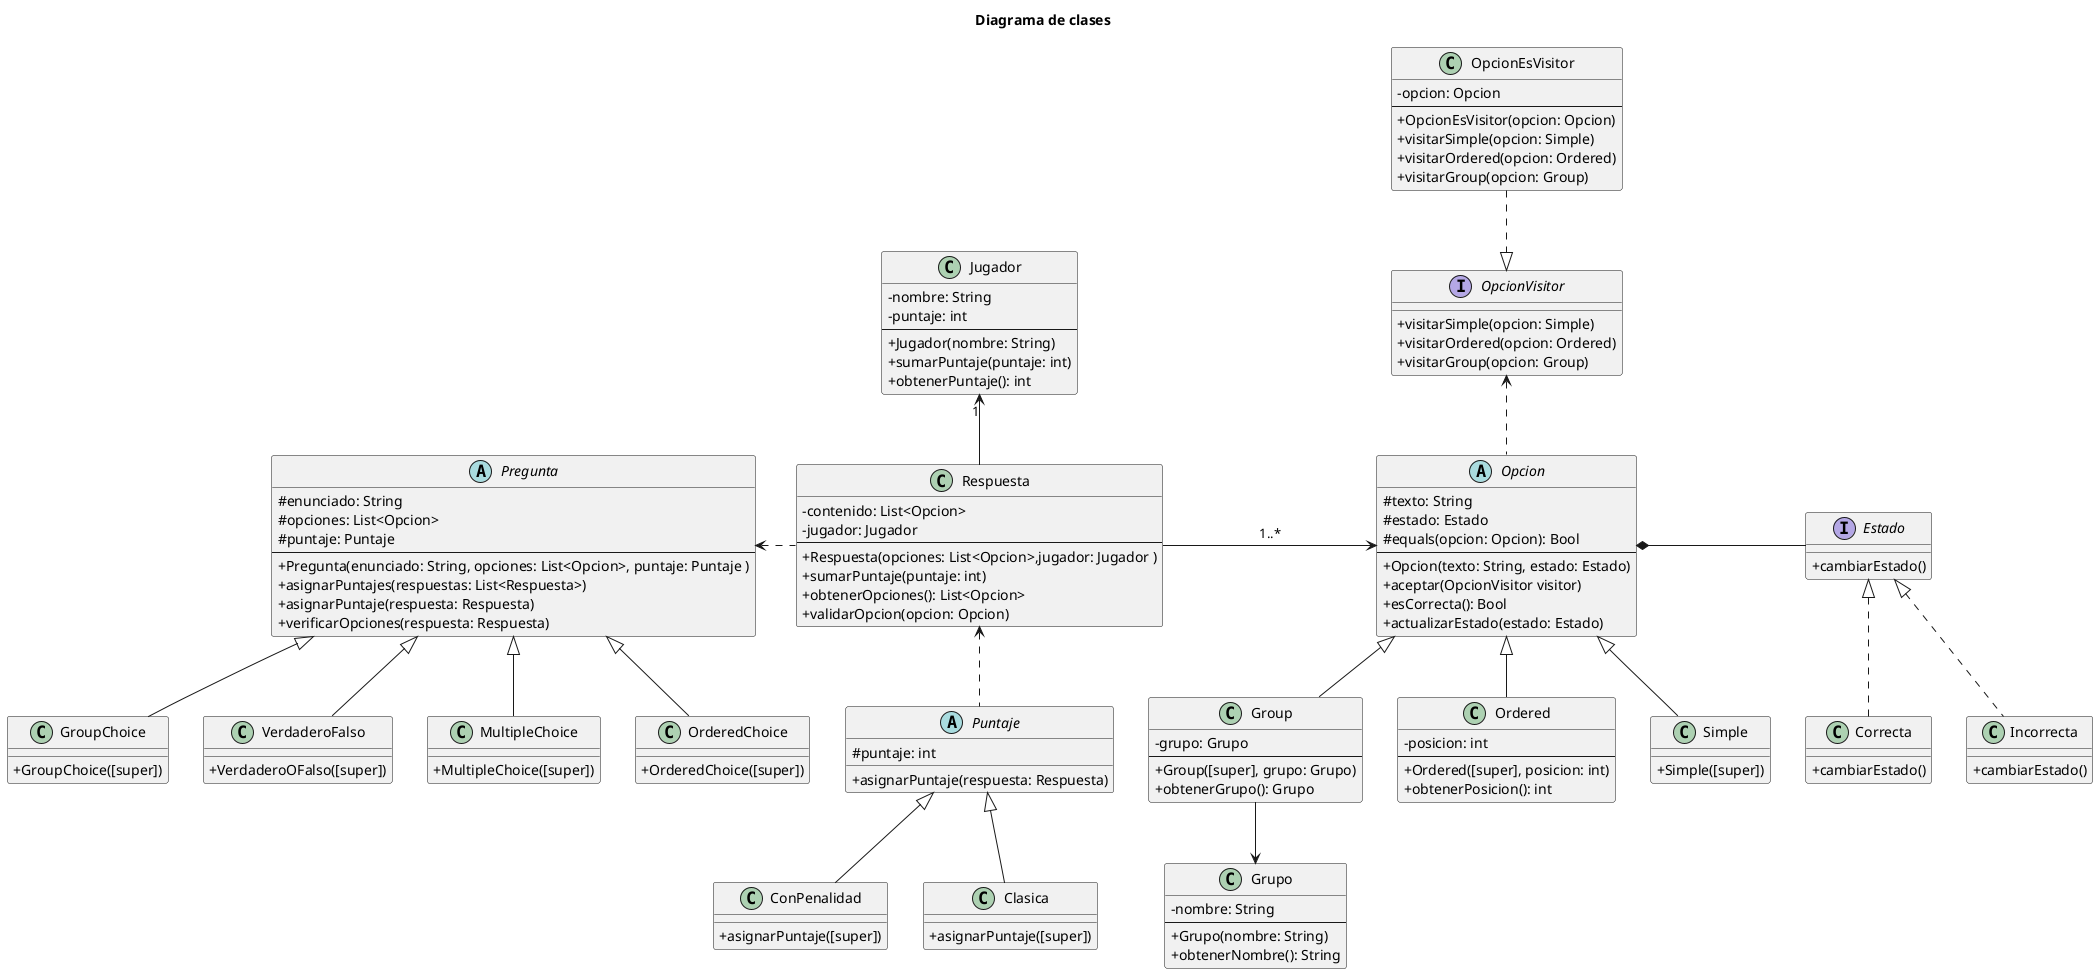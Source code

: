 @startuml diagrama de clases
skinparam classAttributeIconSize 0
title Diagrama de clases

class Jugador{
    - nombre: String
    - puntaje: int
    ---
    + Jugador(nombre: String)
    + sumarPuntaje(puntaje: int)
    + obtenerPuntaje(): int
}

Class Respuesta {
    - contenido: List<Opcion>
    - jugador: Jugador
    ---
    + Respuesta(opciones: List<Opcion>,jugador: Jugador )
    + sumarPuntaje(puntaje: int)
    + obtenerOpciones(): List<Opcion>
    + validarOpcion(opcion: Opcion)
}

 abstract class Puntaje {
     # puntaje: int
     + asignarPuntaje(respuesta: Respuesta)
}

class Clasica extends Puntaje{
     + asignarPuntaje([super])
}

class ConPenalidad extends Puntaje{
     + asignarPuntaje([super])
}

abstract class Pregunta {
    # enunciado: String
    # opciones: List<Opcion>
    # puntaje: Puntaje
    ---
    + Pregunta(enunciado: String, opciones: List<Opcion>, puntaje: Puntaje )
    + asignarPuntajes(respuestas: List<Respuesta>)
    + asignarPuntaje(respuesta: Respuesta)
    + verificarOpciones(respuesta: Respuesta)
}

class VerdaderoFalso extends Pregunta {
    +VerdaderoOFalso([super])
}

class MultipleChoice extends Pregunta {
    +MultipleChoice([super])
}

class OrderedChoice extends Pregunta {
    +OrderedChoice([super])
}

class GroupChoice extends Pregunta {
    +GroupChoice([super])
}

abstract class Opcion {
    #texto: String
    #estado: Estado
    #equals(opcion: Opcion): Bool
    ---
    +Opcion(texto: String, estado: Estado)
    +aceptar(OpcionVisitor visitor)
    +esCorrecta(): Bool
    +actualizarEstado(estado: Estado)
}

class Ordered extends Opcion {
    -posicion: int
    ---
    +Ordered([super], posicion: int)
    +obtenerPosicion(): int
}

class Simple extends Opcion {
    +Simple([super])
}

class Group extends Opcion {
    -grupo: Grupo
    ---
    +Group([super], grupo: Grupo)
    +obtenerGrupo(): Grupo
}

interface Estado {
    + cambiarEstado()
}

class Correcta implements Estado {
    + cambiarEstado()
}

class Incorrecta implements Estado {
    + cambiarEstado()
}

class Grupo {
    -nombre: String
    ---
    +Grupo(nombre: String)
    +obtenerNombre(): String
}

interface OpcionVisitor {
    + visitarSimple(opcion: Simple)
    + visitarOrdered(opcion: Ordered)
    + visitarGroup(opcion: Group)
}

class OpcionEsVisitor {
    -opcion: Opcion
    ---
    + OpcionEsVisitor(opcion: Opcion)
    + visitarSimple(opcion: Simple)
    + visitarOrdered(opcion: Ordered)
    + visitarGroup(opcion: Group)
}

Jugador "1" <-d- Respuesta
Respuesta .l.> Pregunta
Puntaje .u.> Respuesta
Opcion *-r- Estado
Respuesta -> Opcion:"1..*"
Group -d-> Grupo
Opcion .u.> OpcionVisitor
OpcionEsVisitor .d.|> OpcionVisitor

@enduml